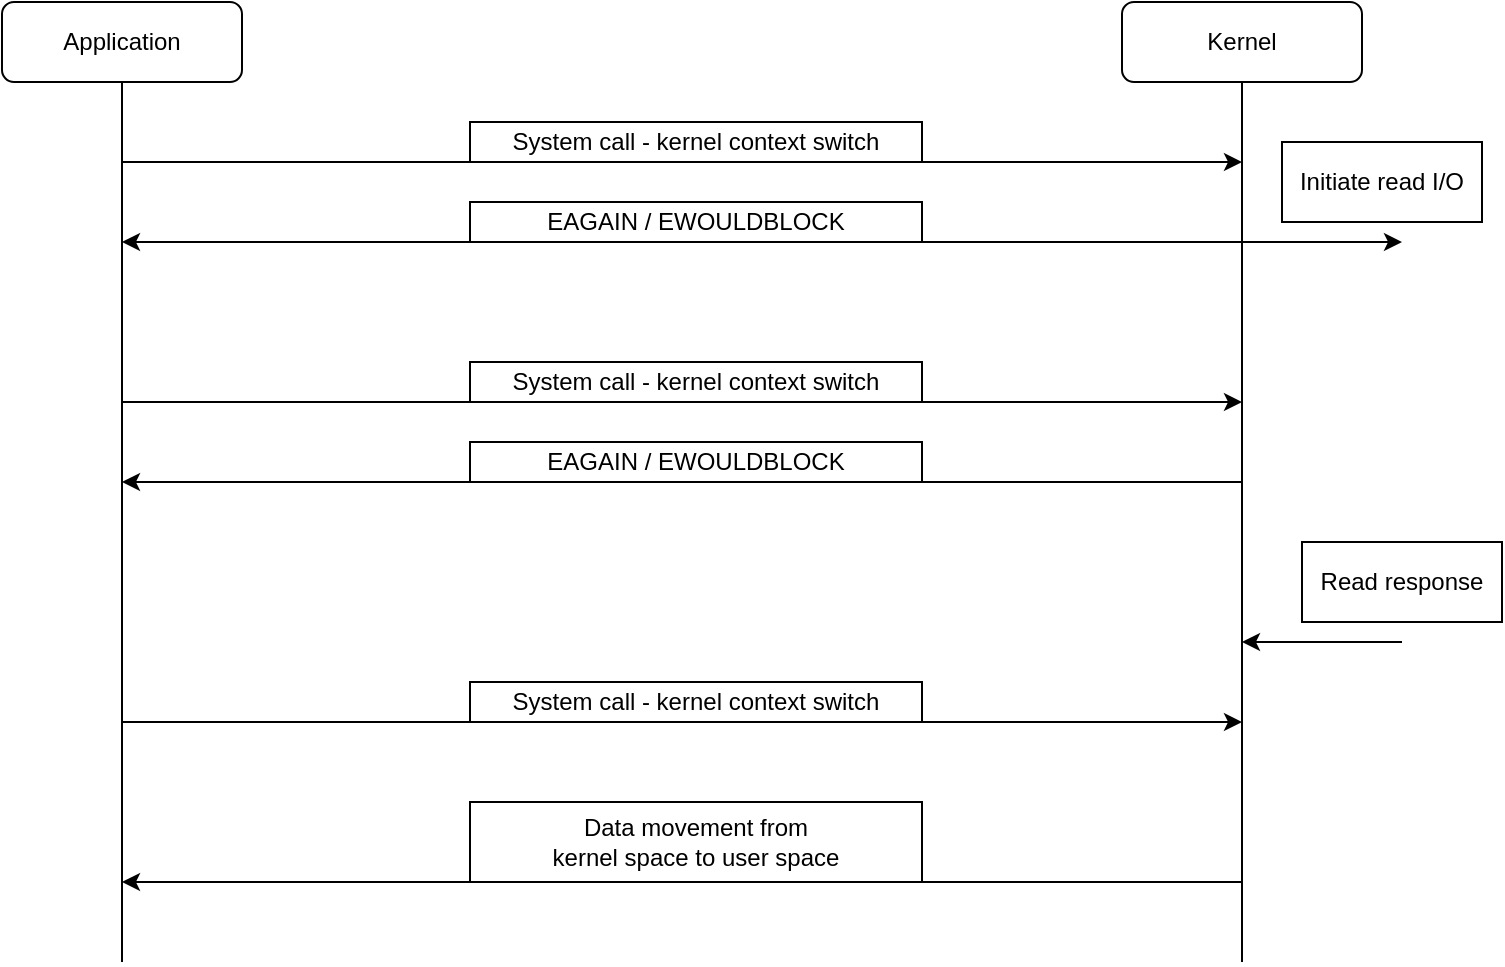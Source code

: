 <mxfile version="12.9.12" type="device"><diagram id="n-_DdugKKlNlFHOdYXgv" name="Page-1"><mxGraphModel dx="1422" dy="713" grid="1" gridSize="10" guides="1" tooltips="1" connect="1" arrows="1" fold="1" page="1" pageScale="1" pageWidth="827" pageHeight="1169" math="0" shadow="0"><root><mxCell id="0"/><mxCell id="1" parent="0"/><mxCell id="_4p9An64YvqjeQFctq8i-1" value="" style="endArrow=none;html=1;" edge="1" parent="1"><mxGeometry width="50" height="50" relative="1" as="geometry"><mxPoint x="120" y="520" as="sourcePoint"/><mxPoint x="120" y="80" as="targetPoint"/></mxGeometry></mxCell><mxCell id="_4p9An64YvqjeQFctq8i-2" value="" style="endArrow=none;html=1;" edge="1" parent="1"><mxGeometry width="50" height="50" relative="1" as="geometry"><mxPoint x="680" y="520" as="sourcePoint"/><mxPoint x="680" y="80" as="targetPoint"/></mxGeometry></mxCell><mxCell id="_4p9An64YvqjeQFctq8i-3" value="Application" style="rounded=1;whiteSpace=wrap;html=1;" vertex="1" parent="1"><mxGeometry x="60" y="40" width="120" height="40" as="geometry"/></mxCell><mxCell id="_4p9An64YvqjeQFctq8i-4" value="Kernel" style="rounded=1;whiteSpace=wrap;html=1;" vertex="1" parent="1"><mxGeometry x="620" y="40" width="120" height="40" as="geometry"/></mxCell><mxCell id="_4p9An64YvqjeQFctq8i-5" value="" style="endArrow=classic;html=1;" edge="1" parent="1"><mxGeometry width="50" height="50" relative="1" as="geometry"><mxPoint x="120" y="120" as="sourcePoint"/><mxPoint x="680" y="120" as="targetPoint"/></mxGeometry></mxCell><mxCell id="_4p9An64YvqjeQFctq8i-6" value="System call - kernel context switch" style="rounded=0;whiteSpace=wrap;html=1;" vertex="1" parent="1"><mxGeometry x="294" y="100" width="226" height="20" as="geometry"/></mxCell><mxCell id="_4p9An64YvqjeQFctq8i-7" value="" style="endArrow=classic;html=1;" edge="1" parent="1"><mxGeometry width="50" height="50" relative="1" as="geometry"><mxPoint x="680" y="160" as="sourcePoint"/><mxPoint x="760" y="160" as="targetPoint"/></mxGeometry></mxCell><mxCell id="_4p9An64YvqjeQFctq8i-8" value="Initiate read I/O" style="rounded=0;whiteSpace=wrap;html=1;" vertex="1" parent="1"><mxGeometry x="700" y="110" width="100" height="40" as="geometry"/></mxCell><mxCell id="_4p9An64YvqjeQFctq8i-9" value="" style="endArrow=classic;html=1;" edge="1" parent="1"><mxGeometry width="50" height="50" relative="1" as="geometry"><mxPoint x="760" y="360" as="sourcePoint"/><mxPoint x="680" y="360" as="targetPoint"/></mxGeometry></mxCell><mxCell id="_4p9An64YvqjeQFctq8i-10" value="Read response" style="rounded=0;whiteSpace=wrap;html=1;" vertex="1" parent="1"><mxGeometry x="710" y="310" width="100" height="40" as="geometry"/></mxCell><mxCell id="_4p9An64YvqjeQFctq8i-11" value="" style="endArrow=classic;html=1;" edge="1" parent="1"><mxGeometry width="50" height="50" relative="1" as="geometry"><mxPoint x="680" y="480" as="sourcePoint"/><mxPoint x="120" y="480" as="targetPoint"/></mxGeometry></mxCell><mxCell id="_4p9An64YvqjeQFctq8i-12" value="Data movement from&lt;br&gt;kernel space to user space" style="rounded=0;whiteSpace=wrap;html=1;" vertex="1" parent="1"><mxGeometry x="294" y="440" width="226" height="40" as="geometry"/></mxCell><mxCell id="_4p9An64YvqjeQFctq8i-16" value="" style="endArrow=classic;html=1;" edge="1" parent="1"><mxGeometry width="50" height="50" relative="1" as="geometry"><mxPoint x="680" y="160" as="sourcePoint"/><mxPoint x="120" y="160" as="targetPoint"/></mxGeometry></mxCell><mxCell id="_4p9An64YvqjeQFctq8i-17" value="EAGAIN / EWOULDBLOCK" style="rounded=0;whiteSpace=wrap;html=1;" vertex="1" parent="1"><mxGeometry x="294" y="140" width="226" height="20" as="geometry"/></mxCell><mxCell id="_4p9An64YvqjeQFctq8i-21" value="" style="endArrow=classic;html=1;" edge="1" parent="1"><mxGeometry width="50" height="50" relative="1" as="geometry"><mxPoint x="120" y="240" as="sourcePoint"/><mxPoint x="680" y="240" as="targetPoint"/></mxGeometry></mxCell><mxCell id="_4p9An64YvqjeQFctq8i-22" value="System call - kernel context switch" style="rounded=0;whiteSpace=wrap;html=1;" vertex="1" parent="1"><mxGeometry x="294" y="220" width="226" height="20" as="geometry"/></mxCell><mxCell id="_4p9An64YvqjeQFctq8i-25" value="" style="endArrow=classic;html=1;" edge="1" parent="1"><mxGeometry width="50" height="50" relative="1" as="geometry"><mxPoint x="680" y="280" as="sourcePoint"/><mxPoint x="120" y="280" as="targetPoint"/></mxGeometry></mxCell><mxCell id="_4p9An64YvqjeQFctq8i-26" value="EAGAIN / EWOULDBLOCK" style="rounded=0;whiteSpace=wrap;html=1;" vertex="1" parent="1"><mxGeometry x="294" y="260" width="226" height="20" as="geometry"/></mxCell><mxCell id="_4p9An64YvqjeQFctq8i-27" value="" style="endArrow=classic;html=1;" edge="1" parent="1"><mxGeometry width="50" height="50" relative="1" as="geometry"><mxPoint x="120" y="400" as="sourcePoint"/><mxPoint x="680" y="400" as="targetPoint"/></mxGeometry></mxCell><mxCell id="_4p9An64YvqjeQFctq8i-28" value="System call - kernel context switch" style="rounded=0;whiteSpace=wrap;html=1;" vertex="1" parent="1"><mxGeometry x="294" y="380" width="226" height="20" as="geometry"/></mxCell></root></mxGraphModel></diagram></mxfile>